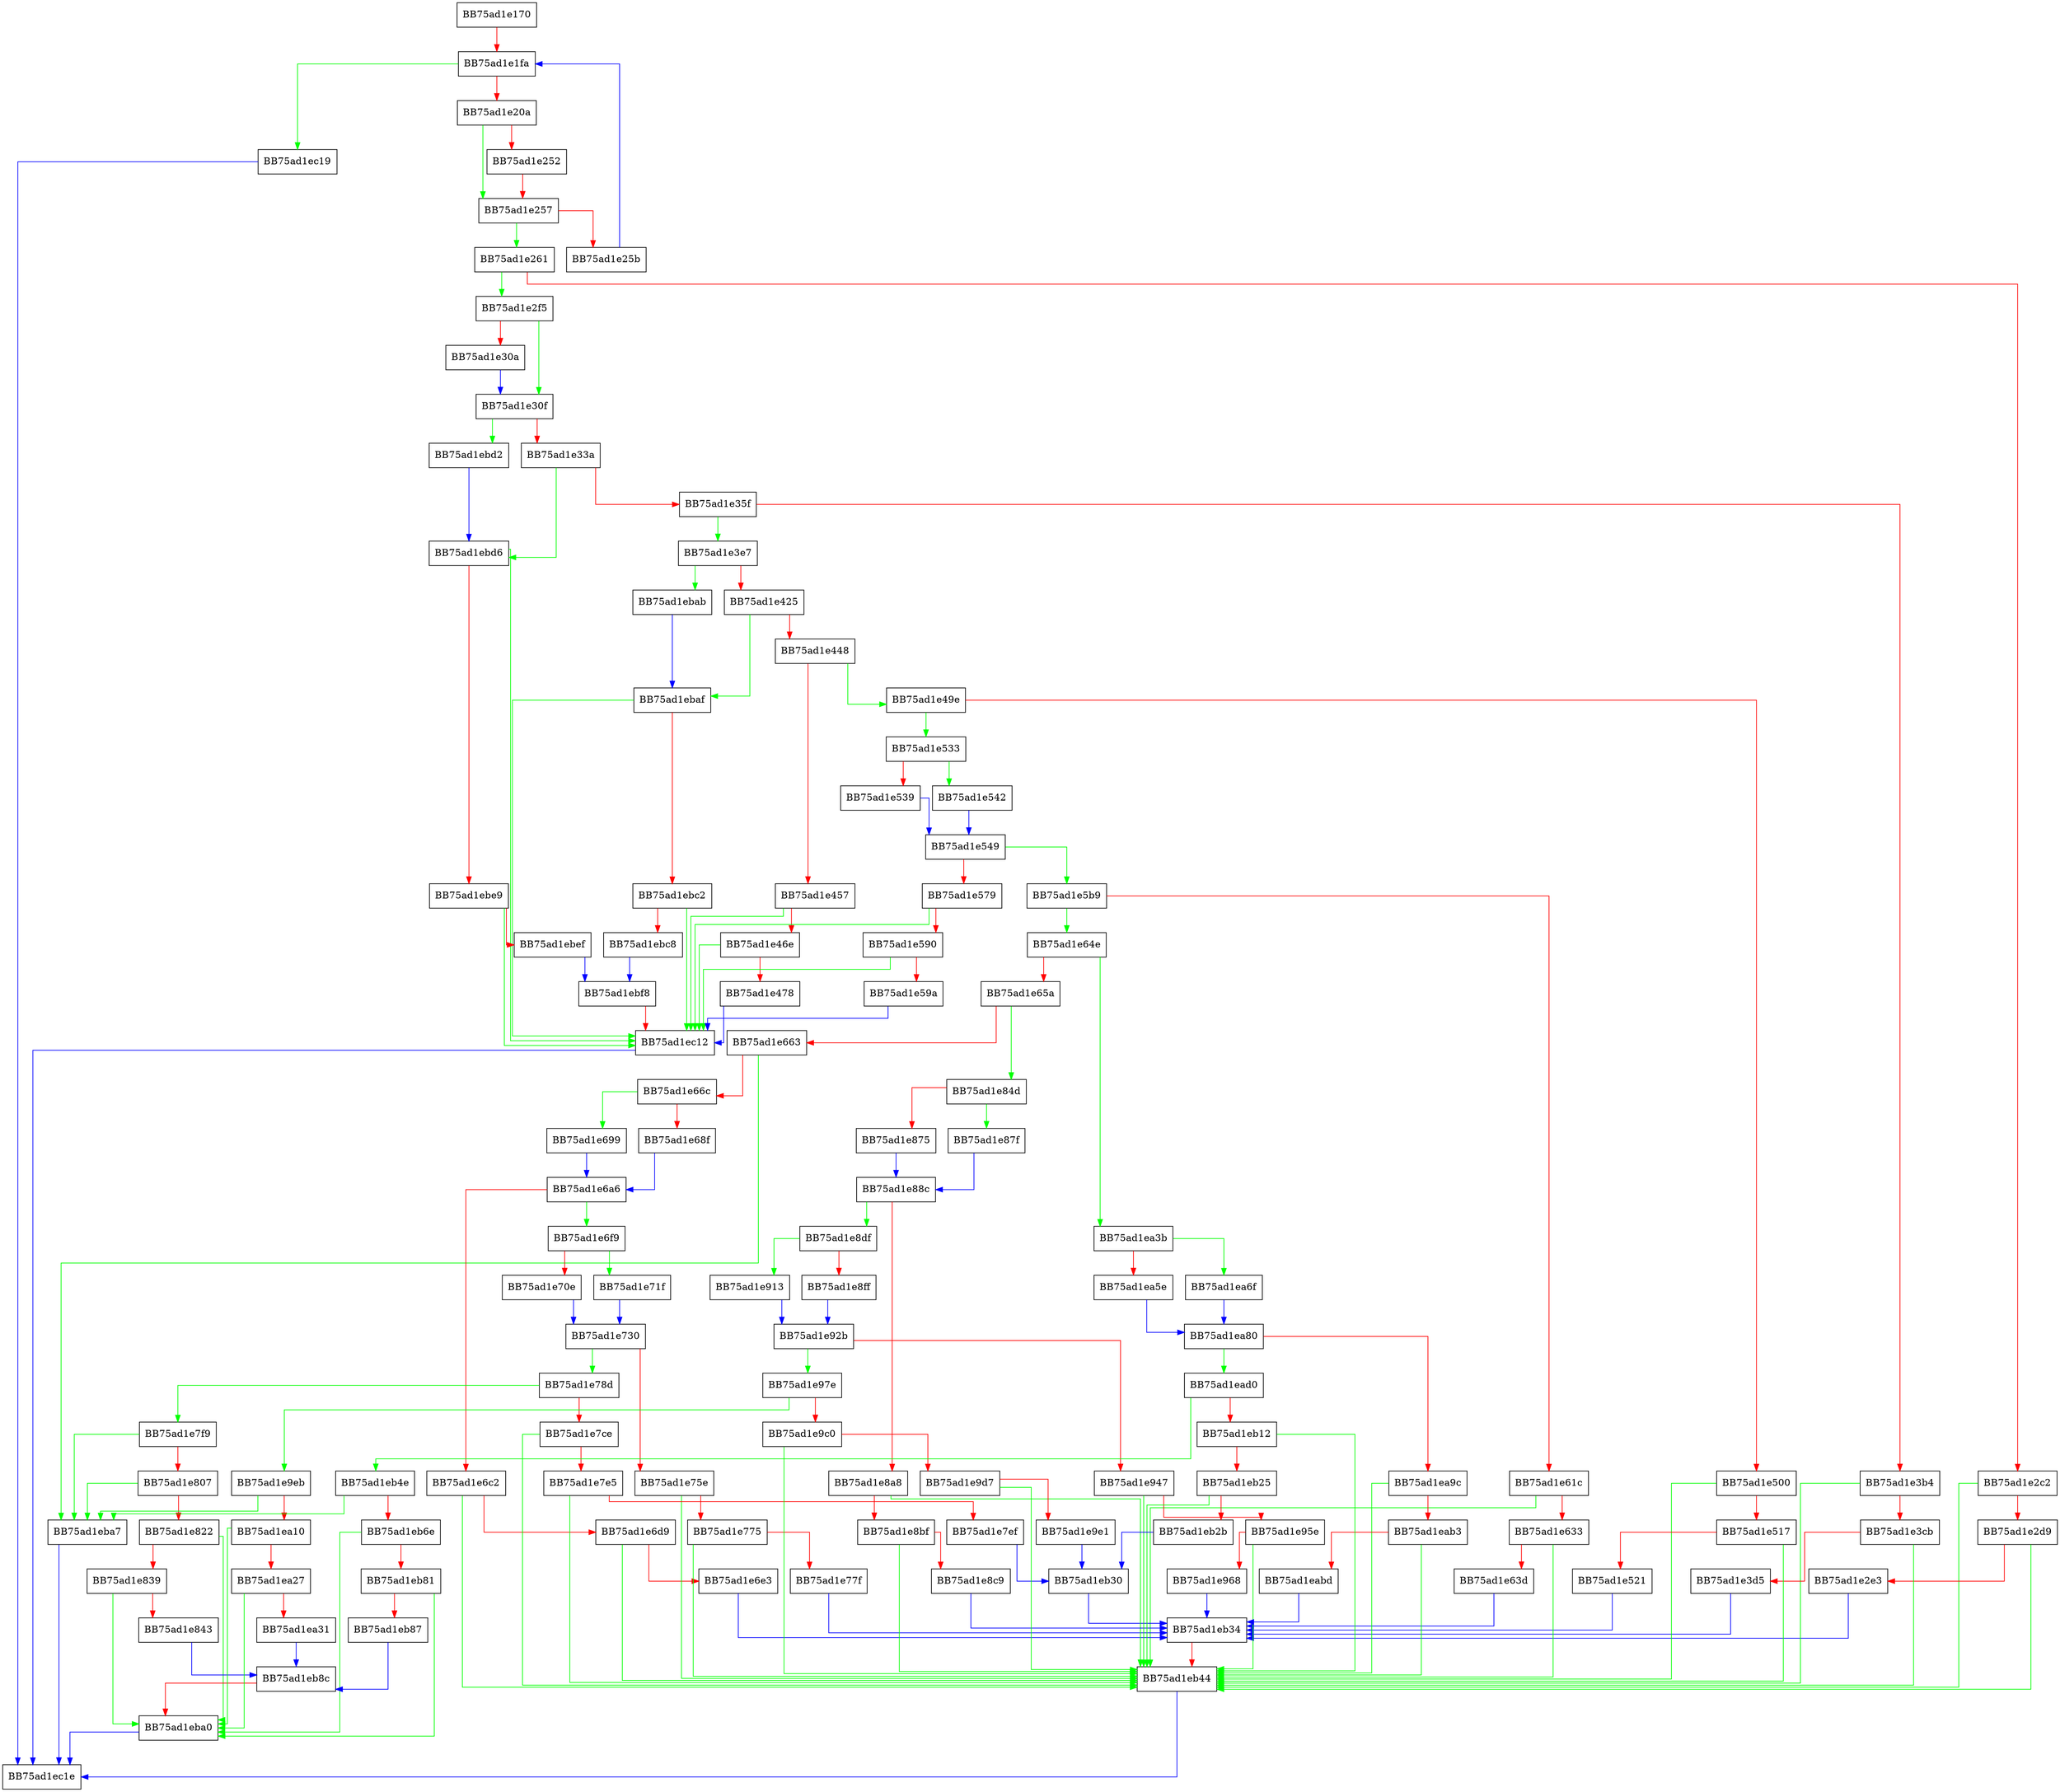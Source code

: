 digraph DetectDecompression {
  node [shape="box"];
  graph [splines=ortho];
  BB75ad1e170 -> BB75ad1e1fa [color="red"];
  BB75ad1e1fa -> BB75ad1ec19 [color="green"];
  BB75ad1e1fa -> BB75ad1e20a [color="red"];
  BB75ad1e20a -> BB75ad1e257 [color="green"];
  BB75ad1e20a -> BB75ad1e252 [color="red"];
  BB75ad1e252 -> BB75ad1e257 [color="red"];
  BB75ad1e257 -> BB75ad1e261 [color="green"];
  BB75ad1e257 -> BB75ad1e25b [color="red"];
  BB75ad1e25b -> BB75ad1e1fa [color="blue"];
  BB75ad1e261 -> BB75ad1e2f5 [color="green"];
  BB75ad1e261 -> BB75ad1e2c2 [color="red"];
  BB75ad1e2c2 -> BB75ad1eb44 [color="green"];
  BB75ad1e2c2 -> BB75ad1e2d9 [color="red"];
  BB75ad1e2d9 -> BB75ad1eb44 [color="green"];
  BB75ad1e2d9 -> BB75ad1e2e3 [color="red"];
  BB75ad1e2e3 -> BB75ad1eb34 [color="blue"];
  BB75ad1e2f5 -> BB75ad1e30f [color="green"];
  BB75ad1e2f5 -> BB75ad1e30a [color="red"];
  BB75ad1e30a -> BB75ad1e30f [color="blue"];
  BB75ad1e30f -> BB75ad1ebd2 [color="green"];
  BB75ad1e30f -> BB75ad1e33a [color="red"];
  BB75ad1e33a -> BB75ad1ebd6 [color="green"];
  BB75ad1e33a -> BB75ad1e35f [color="red"];
  BB75ad1e35f -> BB75ad1e3e7 [color="green"];
  BB75ad1e35f -> BB75ad1e3b4 [color="red"];
  BB75ad1e3b4 -> BB75ad1eb44 [color="green"];
  BB75ad1e3b4 -> BB75ad1e3cb [color="red"];
  BB75ad1e3cb -> BB75ad1eb44 [color="green"];
  BB75ad1e3cb -> BB75ad1e3d5 [color="red"];
  BB75ad1e3d5 -> BB75ad1eb34 [color="blue"];
  BB75ad1e3e7 -> BB75ad1ebab [color="green"];
  BB75ad1e3e7 -> BB75ad1e425 [color="red"];
  BB75ad1e425 -> BB75ad1ebaf [color="green"];
  BB75ad1e425 -> BB75ad1e448 [color="red"];
  BB75ad1e448 -> BB75ad1e49e [color="green"];
  BB75ad1e448 -> BB75ad1e457 [color="red"];
  BB75ad1e457 -> BB75ad1ec12 [color="green"];
  BB75ad1e457 -> BB75ad1e46e [color="red"];
  BB75ad1e46e -> BB75ad1ec12 [color="green"];
  BB75ad1e46e -> BB75ad1e478 [color="red"];
  BB75ad1e478 -> BB75ad1ec12 [color="blue"];
  BB75ad1e49e -> BB75ad1e533 [color="green"];
  BB75ad1e49e -> BB75ad1e500 [color="red"];
  BB75ad1e500 -> BB75ad1eb44 [color="green"];
  BB75ad1e500 -> BB75ad1e517 [color="red"];
  BB75ad1e517 -> BB75ad1eb44 [color="green"];
  BB75ad1e517 -> BB75ad1e521 [color="red"];
  BB75ad1e521 -> BB75ad1eb34 [color="blue"];
  BB75ad1e533 -> BB75ad1e542 [color="green"];
  BB75ad1e533 -> BB75ad1e539 [color="red"];
  BB75ad1e539 -> BB75ad1e549 [color="blue"];
  BB75ad1e542 -> BB75ad1e549 [color="blue"];
  BB75ad1e549 -> BB75ad1e5b9 [color="green"];
  BB75ad1e549 -> BB75ad1e579 [color="red"];
  BB75ad1e579 -> BB75ad1ec12 [color="green"];
  BB75ad1e579 -> BB75ad1e590 [color="red"];
  BB75ad1e590 -> BB75ad1ec12 [color="green"];
  BB75ad1e590 -> BB75ad1e59a [color="red"];
  BB75ad1e59a -> BB75ad1ec12 [color="blue"];
  BB75ad1e5b9 -> BB75ad1e64e [color="green"];
  BB75ad1e5b9 -> BB75ad1e61c [color="red"];
  BB75ad1e61c -> BB75ad1eb44 [color="green"];
  BB75ad1e61c -> BB75ad1e633 [color="red"];
  BB75ad1e633 -> BB75ad1eb44 [color="green"];
  BB75ad1e633 -> BB75ad1e63d [color="red"];
  BB75ad1e63d -> BB75ad1eb34 [color="blue"];
  BB75ad1e64e -> BB75ad1ea3b [color="green"];
  BB75ad1e64e -> BB75ad1e65a [color="red"];
  BB75ad1e65a -> BB75ad1e84d [color="green"];
  BB75ad1e65a -> BB75ad1e663 [color="red"];
  BB75ad1e663 -> BB75ad1eba7 [color="green"];
  BB75ad1e663 -> BB75ad1e66c [color="red"];
  BB75ad1e66c -> BB75ad1e699 [color="green"];
  BB75ad1e66c -> BB75ad1e68f [color="red"];
  BB75ad1e68f -> BB75ad1e6a6 [color="blue"];
  BB75ad1e699 -> BB75ad1e6a6 [color="blue"];
  BB75ad1e6a6 -> BB75ad1e6f9 [color="green"];
  BB75ad1e6a6 -> BB75ad1e6c2 [color="red"];
  BB75ad1e6c2 -> BB75ad1eb44 [color="green"];
  BB75ad1e6c2 -> BB75ad1e6d9 [color="red"];
  BB75ad1e6d9 -> BB75ad1eb44 [color="green"];
  BB75ad1e6d9 -> BB75ad1e6e3 [color="red"];
  BB75ad1e6e3 -> BB75ad1eb34 [color="blue"];
  BB75ad1e6f9 -> BB75ad1e71f [color="green"];
  BB75ad1e6f9 -> BB75ad1e70e [color="red"];
  BB75ad1e70e -> BB75ad1e730 [color="blue"];
  BB75ad1e71f -> BB75ad1e730 [color="blue"];
  BB75ad1e730 -> BB75ad1e78d [color="green"];
  BB75ad1e730 -> BB75ad1e75e [color="red"];
  BB75ad1e75e -> BB75ad1eb44 [color="green"];
  BB75ad1e75e -> BB75ad1e775 [color="red"];
  BB75ad1e775 -> BB75ad1eb44 [color="green"];
  BB75ad1e775 -> BB75ad1e77f [color="red"];
  BB75ad1e77f -> BB75ad1eb34 [color="blue"];
  BB75ad1e78d -> BB75ad1e7f9 [color="green"];
  BB75ad1e78d -> BB75ad1e7ce [color="red"];
  BB75ad1e7ce -> BB75ad1eb44 [color="green"];
  BB75ad1e7ce -> BB75ad1e7e5 [color="red"];
  BB75ad1e7e5 -> BB75ad1eb44 [color="green"];
  BB75ad1e7e5 -> BB75ad1e7ef [color="red"];
  BB75ad1e7ef -> BB75ad1eb30 [color="blue"];
  BB75ad1e7f9 -> BB75ad1eba7 [color="green"];
  BB75ad1e7f9 -> BB75ad1e807 [color="red"];
  BB75ad1e807 -> BB75ad1eba7 [color="green"];
  BB75ad1e807 -> BB75ad1e822 [color="red"];
  BB75ad1e822 -> BB75ad1eba0 [color="green"];
  BB75ad1e822 -> BB75ad1e839 [color="red"];
  BB75ad1e839 -> BB75ad1eba0 [color="green"];
  BB75ad1e839 -> BB75ad1e843 [color="red"];
  BB75ad1e843 -> BB75ad1eb8c [color="blue"];
  BB75ad1e84d -> BB75ad1e87f [color="green"];
  BB75ad1e84d -> BB75ad1e875 [color="red"];
  BB75ad1e875 -> BB75ad1e88c [color="blue"];
  BB75ad1e87f -> BB75ad1e88c [color="blue"];
  BB75ad1e88c -> BB75ad1e8df [color="green"];
  BB75ad1e88c -> BB75ad1e8a8 [color="red"];
  BB75ad1e8a8 -> BB75ad1eb44 [color="green"];
  BB75ad1e8a8 -> BB75ad1e8bf [color="red"];
  BB75ad1e8bf -> BB75ad1eb44 [color="green"];
  BB75ad1e8bf -> BB75ad1e8c9 [color="red"];
  BB75ad1e8c9 -> BB75ad1eb34 [color="blue"];
  BB75ad1e8df -> BB75ad1e913 [color="green"];
  BB75ad1e8df -> BB75ad1e8ff [color="red"];
  BB75ad1e8ff -> BB75ad1e92b [color="blue"];
  BB75ad1e913 -> BB75ad1e92b [color="blue"];
  BB75ad1e92b -> BB75ad1e97e [color="green"];
  BB75ad1e92b -> BB75ad1e947 [color="red"];
  BB75ad1e947 -> BB75ad1eb44 [color="green"];
  BB75ad1e947 -> BB75ad1e95e [color="red"];
  BB75ad1e95e -> BB75ad1eb44 [color="green"];
  BB75ad1e95e -> BB75ad1e968 [color="red"];
  BB75ad1e968 -> BB75ad1eb34 [color="blue"];
  BB75ad1e97e -> BB75ad1e9eb [color="green"];
  BB75ad1e97e -> BB75ad1e9c0 [color="red"];
  BB75ad1e9c0 -> BB75ad1eb44 [color="green"];
  BB75ad1e9c0 -> BB75ad1e9d7 [color="red"];
  BB75ad1e9d7 -> BB75ad1eb44 [color="green"];
  BB75ad1e9d7 -> BB75ad1e9e1 [color="red"];
  BB75ad1e9e1 -> BB75ad1eb30 [color="blue"];
  BB75ad1e9eb -> BB75ad1eba7 [color="green"];
  BB75ad1e9eb -> BB75ad1ea10 [color="red"];
  BB75ad1ea10 -> BB75ad1eba0 [color="green"];
  BB75ad1ea10 -> BB75ad1ea27 [color="red"];
  BB75ad1ea27 -> BB75ad1eba0 [color="green"];
  BB75ad1ea27 -> BB75ad1ea31 [color="red"];
  BB75ad1ea31 -> BB75ad1eb8c [color="blue"];
  BB75ad1ea3b -> BB75ad1ea6f [color="green"];
  BB75ad1ea3b -> BB75ad1ea5e [color="red"];
  BB75ad1ea5e -> BB75ad1ea80 [color="blue"];
  BB75ad1ea6f -> BB75ad1ea80 [color="blue"];
  BB75ad1ea80 -> BB75ad1ead0 [color="green"];
  BB75ad1ea80 -> BB75ad1ea9c [color="red"];
  BB75ad1ea9c -> BB75ad1eb44 [color="green"];
  BB75ad1ea9c -> BB75ad1eab3 [color="red"];
  BB75ad1eab3 -> BB75ad1eb44 [color="green"];
  BB75ad1eab3 -> BB75ad1eabd [color="red"];
  BB75ad1eabd -> BB75ad1eb34 [color="blue"];
  BB75ad1ead0 -> BB75ad1eb4e [color="green"];
  BB75ad1ead0 -> BB75ad1eb12 [color="red"];
  BB75ad1eb12 -> BB75ad1eb44 [color="green"];
  BB75ad1eb12 -> BB75ad1eb25 [color="red"];
  BB75ad1eb25 -> BB75ad1eb44 [color="green"];
  BB75ad1eb25 -> BB75ad1eb2b [color="red"];
  BB75ad1eb2b -> BB75ad1eb30 [color="blue"];
  BB75ad1eb30 -> BB75ad1eb34 [color="blue"];
  BB75ad1eb34 -> BB75ad1eb44 [color="red"];
  BB75ad1eb44 -> BB75ad1ec1e [color="blue"];
  BB75ad1eb4e -> BB75ad1eba7 [color="green"];
  BB75ad1eb4e -> BB75ad1eb6e [color="red"];
  BB75ad1eb6e -> BB75ad1eba0 [color="green"];
  BB75ad1eb6e -> BB75ad1eb81 [color="red"];
  BB75ad1eb81 -> BB75ad1eba0 [color="green"];
  BB75ad1eb81 -> BB75ad1eb87 [color="red"];
  BB75ad1eb87 -> BB75ad1eb8c [color="blue"];
  BB75ad1eb8c -> BB75ad1eba0 [color="red"];
  BB75ad1eba0 -> BB75ad1ec1e [color="blue"];
  BB75ad1eba7 -> BB75ad1ec1e [color="blue"];
  BB75ad1ebab -> BB75ad1ebaf [color="blue"];
  BB75ad1ebaf -> BB75ad1ec12 [color="green"];
  BB75ad1ebaf -> BB75ad1ebc2 [color="red"];
  BB75ad1ebc2 -> BB75ad1ec12 [color="green"];
  BB75ad1ebc2 -> BB75ad1ebc8 [color="red"];
  BB75ad1ebc8 -> BB75ad1ebf8 [color="blue"];
  BB75ad1ebd2 -> BB75ad1ebd6 [color="blue"];
  BB75ad1ebd6 -> BB75ad1ec12 [color="green"];
  BB75ad1ebd6 -> BB75ad1ebe9 [color="red"];
  BB75ad1ebe9 -> BB75ad1ec12 [color="green"];
  BB75ad1ebe9 -> BB75ad1ebef [color="red"];
  BB75ad1ebef -> BB75ad1ebf8 [color="blue"];
  BB75ad1ebf8 -> BB75ad1ec12 [color="red"];
  BB75ad1ec12 -> BB75ad1ec1e [color="blue"];
  BB75ad1ec19 -> BB75ad1ec1e [color="blue"];
}